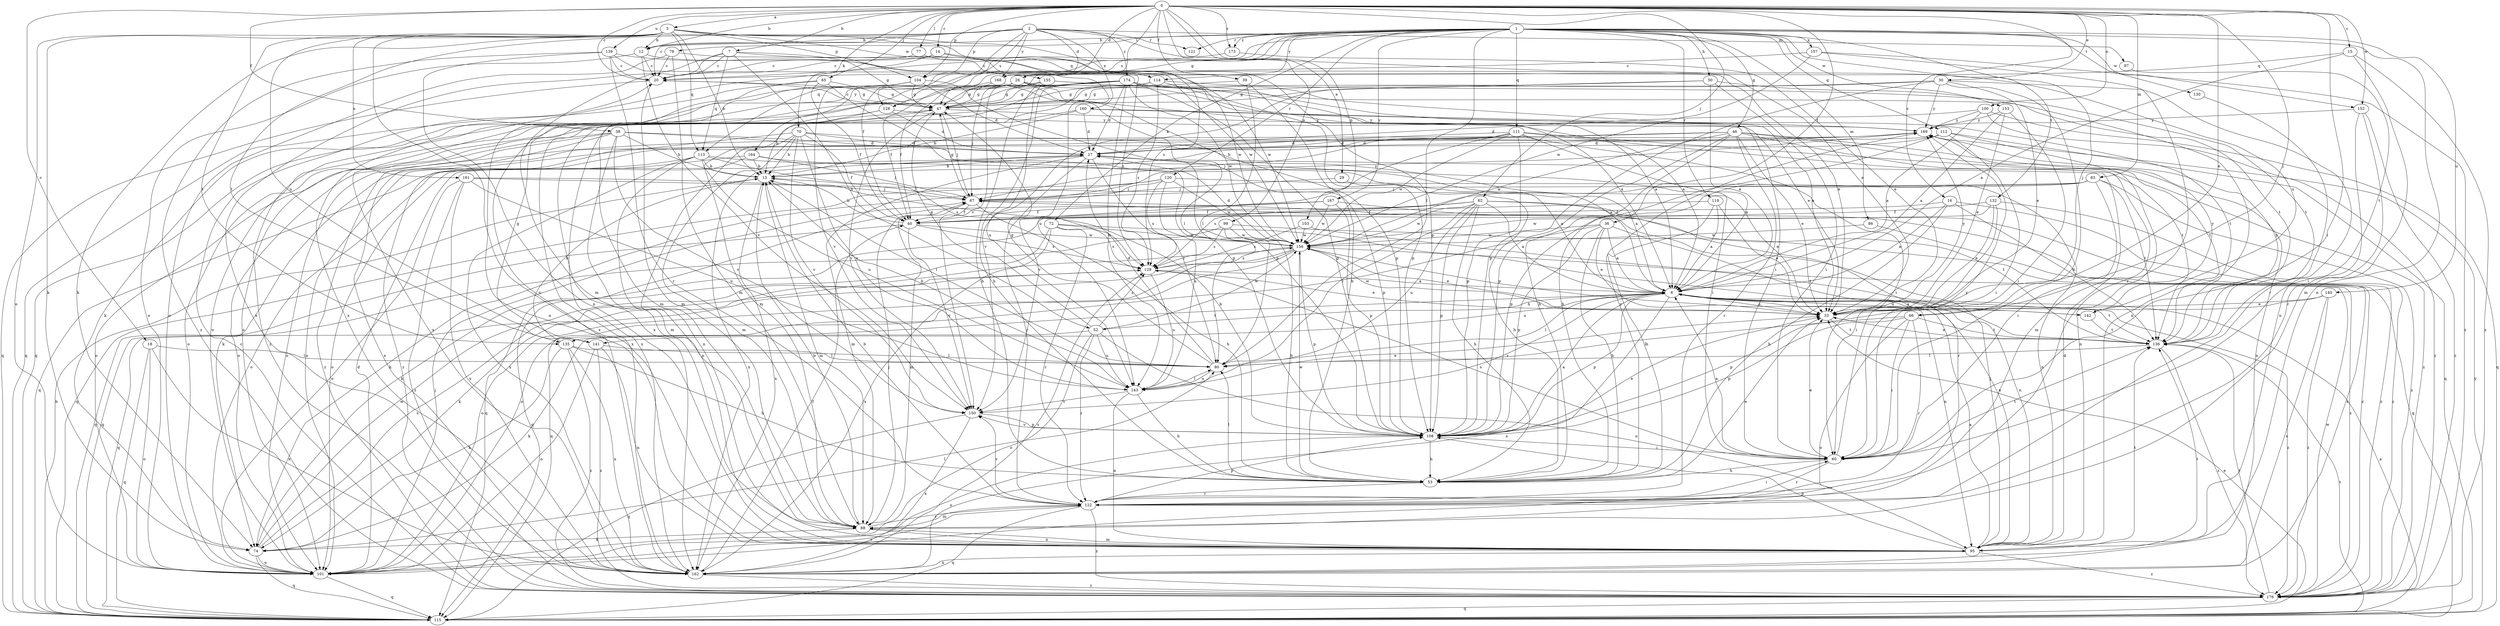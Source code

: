 strict digraph  {
0;
1;
2;
3;
6;
7;
12;
13;
14;
15;
16;
18;
20;
26;
27;
29;
30;
33;
36;
38;
39;
40;
46;
47;
50;
52;
53;
60;
62;
65;
66;
67;
70;
72;
74;
77;
78;
80;
83;
86;
87;
88;
95;
99;
100;
101;
103;
104;
108;
111;
112;
113;
114;
115;
119;
120;
121;
122;
128;
129;
130;
132;
135;
136;
139;
140;
141;
142;
143;
150;
152;
153;
155;
156;
157;
160;
161;
162;
164;
167;
168;
169;
173;
174;
176;
0 -> 3  [label=a];
0 -> 7  [label=b];
0 -> 12  [label=b];
0 -> 14  [label=c];
0 -> 15  [label=c];
0 -> 16  [label=c];
0 -> 18  [label=c];
0 -> 20  [label=c];
0 -> 26  [label=d];
0 -> 29  [label=e];
0 -> 30  [label=e];
0 -> 33  [label=e];
0 -> 36  [label=f];
0 -> 38  [label=f];
0 -> 39  [label=f];
0 -> 60  [label=i];
0 -> 62  [label=j];
0 -> 65  [label=j];
0 -> 66  [label=j];
0 -> 70  [label=k];
0 -> 77  [label=l];
0 -> 83  [label=m];
0 -> 99  [label=o];
0 -> 100  [label=o];
0 -> 103  [label=p];
0 -> 104  [label=p];
0 -> 139  [label=u];
0 -> 150  [label=v];
0 -> 152  [label=w];
0 -> 173  [label=z];
1 -> 12  [label=b];
1 -> 46  [label=g];
1 -> 47  [label=g];
1 -> 50  [label=h];
1 -> 66  [label=j];
1 -> 72  [label=k];
1 -> 78  [label=l];
1 -> 80  [label=l];
1 -> 86  [label=m];
1 -> 95  [label=n];
1 -> 111  [label=q];
1 -> 112  [label=q];
1 -> 113  [label=q];
1 -> 119  [label=r];
1 -> 120  [label=r];
1 -> 121  [label=r];
1 -> 128  [label=s];
1 -> 130  [label=t];
1 -> 132  [label=t];
1 -> 140  [label=u];
1 -> 152  [label=w];
1 -> 153  [label=w];
1 -> 157  [label=x];
1 -> 164  [label=y];
1 -> 167  [label=y];
1 -> 168  [label=y];
1 -> 173  [label=z];
2 -> 12  [label=b];
2 -> 20  [label=c];
2 -> 26  [label=d];
2 -> 33  [label=e];
2 -> 40  [label=f];
2 -> 74  [label=k];
2 -> 87  [label=m];
2 -> 104  [label=p];
2 -> 121  [label=r];
2 -> 128  [label=s];
2 -> 135  [label=t];
2 -> 160  [label=x];
2 -> 168  [label=y];
2 -> 174  [label=z];
3 -> 12  [label=b];
3 -> 13  [label=b];
3 -> 74  [label=k];
3 -> 95  [label=n];
3 -> 101  [label=o];
3 -> 104  [label=p];
3 -> 108  [label=p];
3 -> 113  [label=q];
3 -> 129  [label=s];
3 -> 135  [label=t];
3 -> 141  [label=u];
3 -> 155  [label=w];
3 -> 161  [label=x];
6 -> 33  [label=e];
6 -> 52  [label=h];
6 -> 80  [label=l];
6 -> 108  [label=p];
6 -> 135  [label=t];
6 -> 136  [label=t];
6 -> 141  [label=u];
6 -> 142  [label=u];
6 -> 150  [label=v];
6 -> 162  [label=x];
6 -> 176  [label=z];
7 -> 20  [label=c];
7 -> 47  [label=g];
7 -> 52  [label=h];
7 -> 88  [label=m];
7 -> 113  [label=q];
7 -> 142  [label=u];
7 -> 162  [label=x];
12 -> 20  [label=c];
12 -> 101  [label=o];
12 -> 150  [label=v];
12 -> 156  [label=w];
13 -> 67  [label=j];
13 -> 80  [label=l];
13 -> 88  [label=m];
13 -> 162  [label=x];
14 -> 20  [label=c];
14 -> 114  [label=q];
14 -> 156  [label=w];
14 -> 162  [label=x];
15 -> 6  [label=a];
15 -> 88  [label=m];
15 -> 114  [label=q];
15 -> 176  [label=z];
16 -> 6  [label=a];
16 -> 40  [label=f];
16 -> 53  [label=h];
16 -> 136  [label=t];
16 -> 176  [label=z];
18 -> 80  [label=l];
18 -> 101  [label=o];
18 -> 115  [label=q];
18 -> 162  [label=x];
20 -> 47  [label=g];
20 -> 88  [label=m];
20 -> 115  [label=q];
26 -> 6  [label=a];
26 -> 33  [label=e];
26 -> 40  [label=f];
26 -> 47  [label=g];
26 -> 67  [label=j];
26 -> 108  [label=p];
26 -> 162  [label=x];
27 -> 13  [label=b];
27 -> 80  [label=l];
27 -> 88  [label=m];
27 -> 108  [label=p];
27 -> 122  [label=r];
27 -> 162  [label=x];
29 -> 53  [label=h];
29 -> 67  [label=j];
30 -> 33  [label=e];
30 -> 47  [label=g];
30 -> 60  [label=i];
30 -> 95  [label=n];
30 -> 101  [label=o];
30 -> 108  [label=p];
30 -> 169  [label=y];
33 -> 136  [label=t];
33 -> 156  [label=w];
33 -> 169  [label=y];
36 -> 6  [label=a];
36 -> 33  [label=e];
36 -> 53  [label=h];
36 -> 95  [label=n];
36 -> 101  [label=o];
36 -> 108  [label=p];
36 -> 156  [label=w];
38 -> 13  [label=b];
38 -> 27  [label=d];
38 -> 60  [label=i];
38 -> 88  [label=m];
38 -> 101  [label=o];
38 -> 150  [label=v];
38 -> 162  [label=x];
38 -> 176  [label=z];
39 -> 47  [label=g];
39 -> 53  [label=h];
39 -> 80  [label=l];
40 -> 13  [label=b];
40 -> 115  [label=q];
40 -> 129  [label=s];
40 -> 150  [label=v];
40 -> 156  [label=w];
46 -> 27  [label=d];
46 -> 33  [label=e];
46 -> 53  [label=h];
46 -> 88  [label=m];
46 -> 101  [label=o];
46 -> 108  [label=p];
46 -> 122  [label=r];
46 -> 136  [label=t];
46 -> 156  [label=w];
46 -> 162  [label=x];
47 -> 20  [label=c];
47 -> 67  [label=j];
47 -> 150  [label=v];
47 -> 162  [label=x];
47 -> 169  [label=y];
50 -> 6  [label=a];
50 -> 47  [label=g];
50 -> 60  [label=i];
50 -> 95  [label=n];
50 -> 150  [label=v];
52 -> 47  [label=g];
52 -> 74  [label=k];
52 -> 95  [label=n];
52 -> 101  [label=o];
52 -> 122  [label=r];
52 -> 129  [label=s];
52 -> 143  [label=u];
52 -> 156  [label=w];
53 -> 33  [label=e];
53 -> 80  [label=l];
53 -> 122  [label=r];
53 -> 156  [label=w];
53 -> 169  [label=y];
60 -> 6  [label=a];
60 -> 33  [label=e];
60 -> 53  [label=h];
60 -> 122  [label=r];
60 -> 129  [label=s];
60 -> 136  [label=t];
60 -> 169  [label=y];
62 -> 6  [label=a];
62 -> 40  [label=f];
62 -> 53  [label=h];
62 -> 74  [label=k];
62 -> 80  [label=l];
62 -> 108  [label=p];
62 -> 115  [label=q];
62 -> 122  [label=r];
62 -> 143  [label=u];
62 -> 156  [label=w];
65 -> 40  [label=f];
65 -> 47  [label=g];
65 -> 95  [label=n];
65 -> 108  [label=p];
65 -> 115  [label=q];
66 -> 60  [label=i];
66 -> 80  [label=l];
66 -> 101  [label=o];
66 -> 108  [label=p];
66 -> 122  [label=r];
66 -> 136  [label=t];
67 -> 40  [label=f];
67 -> 47  [label=g];
67 -> 53  [label=h];
67 -> 88  [label=m];
67 -> 136  [label=t];
67 -> 169  [label=y];
70 -> 6  [label=a];
70 -> 13  [label=b];
70 -> 27  [label=d];
70 -> 40  [label=f];
70 -> 88  [label=m];
70 -> 95  [label=n];
70 -> 143  [label=u];
70 -> 150  [label=v];
70 -> 176  [label=z];
72 -> 95  [label=n];
72 -> 115  [label=q];
72 -> 122  [label=r];
72 -> 129  [label=s];
72 -> 156  [label=w];
72 -> 162  [label=x];
74 -> 80  [label=l];
74 -> 101  [label=o];
74 -> 115  [label=q];
74 -> 129  [label=s];
74 -> 156  [label=w];
77 -> 20  [label=c];
77 -> 143  [label=u];
78 -> 20  [label=c];
78 -> 88  [label=m];
78 -> 101  [label=o];
78 -> 156  [label=w];
80 -> 27  [label=d];
80 -> 47  [label=g];
80 -> 143  [label=u];
83 -> 60  [label=i];
83 -> 67  [label=j];
83 -> 108  [label=p];
83 -> 129  [label=s];
83 -> 136  [label=t];
83 -> 176  [label=z];
86 -> 156  [label=w];
86 -> 162  [label=x];
87 -> 136  [label=t];
88 -> 13  [label=b];
88 -> 67  [label=j];
88 -> 74  [label=k];
88 -> 95  [label=n];
88 -> 122  [label=r];
95 -> 6  [label=a];
95 -> 27  [label=d];
95 -> 67  [label=j];
95 -> 88  [label=m];
95 -> 108  [label=p];
95 -> 136  [label=t];
95 -> 162  [label=x];
95 -> 176  [label=z];
99 -> 53  [label=h];
99 -> 115  [label=q];
99 -> 129  [label=s];
99 -> 156  [label=w];
99 -> 176  [label=z];
100 -> 6  [label=a];
100 -> 27  [label=d];
100 -> 115  [label=q];
100 -> 169  [label=y];
100 -> 176  [label=z];
101 -> 27  [label=d];
101 -> 67  [label=j];
101 -> 115  [label=q];
103 -> 129  [label=s];
103 -> 136  [label=t];
103 -> 156  [label=w];
104 -> 27  [label=d];
104 -> 47  [label=g];
104 -> 88  [label=m];
104 -> 108  [label=p];
104 -> 150  [label=v];
108 -> 6  [label=a];
108 -> 13  [label=b];
108 -> 33  [label=e];
108 -> 53  [label=h];
108 -> 60  [label=i];
108 -> 101  [label=o];
108 -> 150  [label=v];
111 -> 6  [label=a];
111 -> 27  [label=d];
111 -> 60  [label=i];
111 -> 67  [label=j];
111 -> 101  [label=o];
111 -> 108  [label=p];
111 -> 136  [label=t];
111 -> 150  [label=v];
111 -> 156  [label=w];
111 -> 176  [label=z];
112 -> 13  [label=b];
112 -> 27  [label=d];
112 -> 53  [label=h];
112 -> 60  [label=i];
112 -> 95  [label=n];
112 -> 115  [label=q];
113 -> 6  [label=a];
113 -> 13  [label=b];
113 -> 95  [label=n];
113 -> 101  [label=o];
113 -> 129  [label=s];
113 -> 143  [label=u];
113 -> 162  [label=x];
114 -> 47  [label=g];
114 -> 101  [label=o];
114 -> 108  [label=p];
114 -> 129  [label=s];
114 -> 136  [label=t];
114 -> 162  [label=x];
115 -> 6  [label=a];
115 -> 13  [label=b];
115 -> 33  [label=e];
115 -> 136  [label=t];
115 -> 169  [label=y];
119 -> 6  [label=a];
119 -> 33  [label=e];
119 -> 40  [label=f];
119 -> 53  [label=h];
120 -> 67  [label=j];
120 -> 74  [label=k];
120 -> 95  [label=n];
120 -> 115  [label=q];
120 -> 129  [label=s];
120 -> 143  [label=u];
120 -> 156  [label=w];
122 -> 13  [label=b];
122 -> 60  [label=i];
122 -> 88  [label=m];
122 -> 101  [label=o];
122 -> 108  [label=p];
122 -> 115  [label=q];
122 -> 150  [label=v];
122 -> 176  [label=z];
128 -> 13  [label=b];
128 -> 27  [label=d];
128 -> 101  [label=o];
128 -> 169  [label=y];
129 -> 6  [label=a];
129 -> 33  [label=e];
129 -> 115  [label=q];
129 -> 143  [label=u];
130 -> 122  [label=r];
132 -> 33  [label=e];
132 -> 40  [label=f];
132 -> 60  [label=i];
132 -> 156  [label=w];
132 -> 176  [label=z];
135 -> 13  [label=b];
135 -> 53  [label=h];
135 -> 74  [label=k];
135 -> 80  [label=l];
135 -> 162  [label=x];
135 -> 176  [label=z];
136 -> 33  [label=e];
136 -> 80  [label=l];
136 -> 169  [label=y];
136 -> 176  [label=z];
139 -> 20  [label=c];
139 -> 33  [label=e];
139 -> 95  [label=n];
139 -> 122  [label=r];
139 -> 129  [label=s];
139 -> 176  [label=z];
140 -> 33  [label=e];
140 -> 108  [label=p];
140 -> 162  [label=x];
140 -> 176  [label=z];
141 -> 47  [label=g];
141 -> 80  [label=l];
141 -> 95  [label=n];
141 -> 101  [label=o];
141 -> 176  [label=z];
142 -> 6  [label=a];
142 -> 136  [label=t];
142 -> 169  [label=y];
143 -> 13  [label=b];
143 -> 33  [label=e];
143 -> 53  [label=h];
143 -> 80  [label=l];
143 -> 95  [label=n];
143 -> 150  [label=v];
150 -> 108  [label=p];
150 -> 115  [label=q];
150 -> 162  [label=x];
152 -> 60  [label=i];
152 -> 122  [label=r];
152 -> 169  [label=y];
152 -> 176  [label=z];
153 -> 6  [label=a];
153 -> 33  [label=e];
153 -> 60  [label=i];
153 -> 169  [label=y];
155 -> 6  [label=a];
155 -> 47  [label=g];
155 -> 53  [label=h];
155 -> 74  [label=k];
155 -> 136  [label=t];
155 -> 143  [label=u];
156 -> 27  [label=d];
156 -> 33  [label=e];
156 -> 74  [label=k];
156 -> 95  [label=n];
156 -> 101  [label=o];
156 -> 108  [label=p];
156 -> 115  [label=q];
156 -> 129  [label=s];
157 -> 20  [label=c];
157 -> 122  [label=r];
157 -> 156  [label=w];
157 -> 176  [label=z];
160 -> 13  [label=b];
160 -> 27  [label=d];
160 -> 136  [label=t];
160 -> 162  [label=x];
160 -> 169  [label=y];
161 -> 33  [label=e];
161 -> 67  [label=j];
161 -> 101  [label=o];
161 -> 143  [label=u];
161 -> 162  [label=x];
161 -> 176  [label=z];
162 -> 40  [label=f];
162 -> 129  [label=s];
162 -> 136  [label=t];
162 -> 176  [label=z];
164 -> 6  [label=a];
164 -> 13  [label=b];
164 -> 67  [label=j];
164 -> 101  [label=o];
164 -> 115  [label=q];
167 -> 40  [label=f];
167 -> 108  [label=p];
167 -> 115  [label=q];
167 -> 156  [label=w];
167 -> 176  [label=z];
168 -> 40  [label=f];
168 -> 47  [label=g];
168 -> 80  [label=l];
169 -> 27  [label=d];
169 -> 74  [label=k];
169 -> 101  [label=o];
173 -> 20  [label=c];
173 -> 33  [label=e];
174 -> 6  [label=a];
174 -> 27  [label=d];
174 -> 33  [label=e];
174 -> 47  [label=g];
174 -> 53  [label=h];
174 -> 60  [label=i];
174 -> 88  [label=m];
174 -> 108  [label=p];
174 -> 115  [label=q];
174 -> 143  [label=u];
174 -> 156  [label=w];
174 -> 162  [label=x];
174 -> 176  [label=z];
176 -> 20  [label=c];
176 -> 115  [label=q];
176 -> 136  [label=t];
176 -> 156  [label=w];
}

